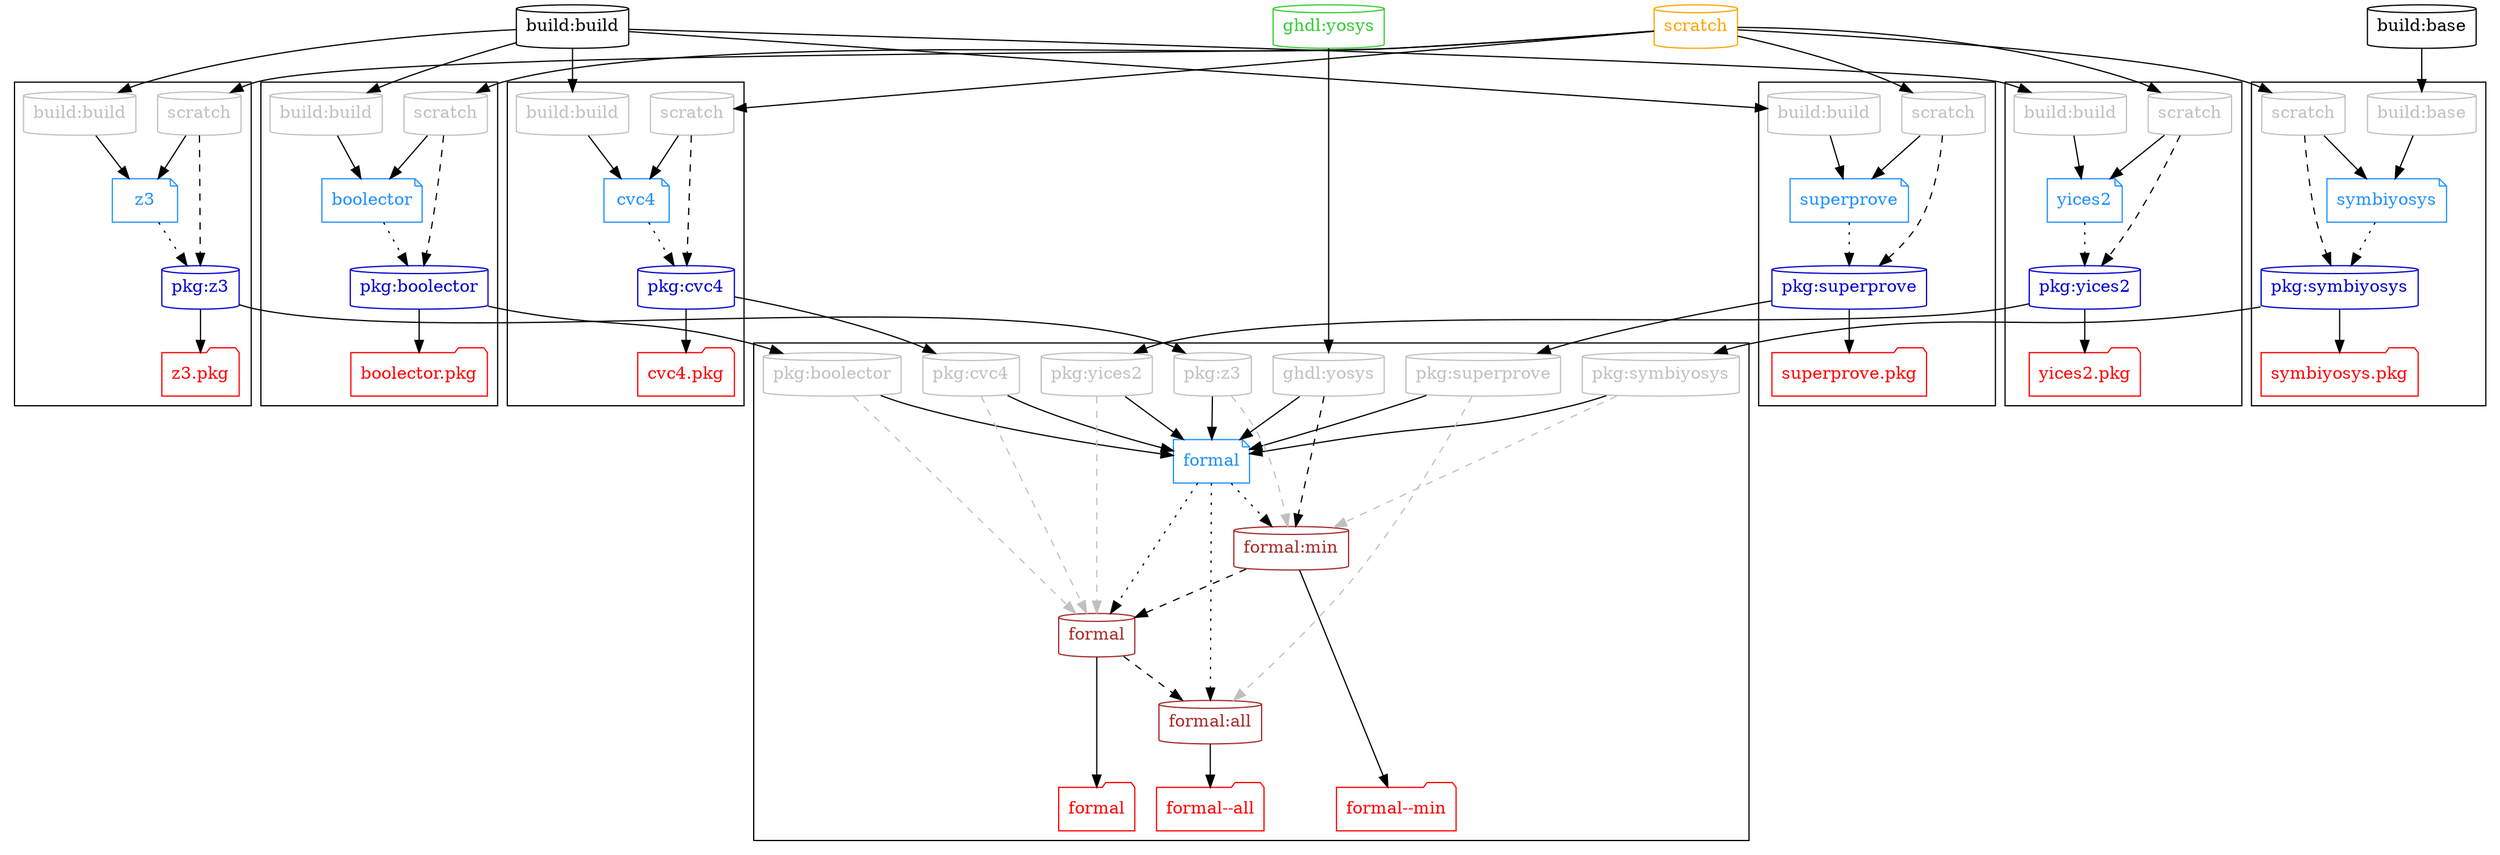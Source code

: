 # Authors:
#   Unai Martinez-Corral
#
# Copyright 2019-2021 Unai Martinez-Corral <unai.martinezcorral@ehu.eus>
#
# Licensed under the Apache License, Version 2.0 (the "License");
# you may not use this file except in compliance with the License.
# You may obtain a copy of the License at
#
#     http://www.apache.org/licenses/LICENSE-2.0
#
# Unless required by applicable law or agreed to in writing, software
# distributed under the License is distributed on an "AS IS" BASIS,
# WITHOUT WARRANTIES OR CONDITIONS OF ANY KIND, either express or implied.
# See the License for the specific language governing permissions and
# limitations under the License.
#
# SPDX-License-Identifier: Apache-2.0

digraph G {

  #splines=polyline; #curved
  newrank=true;

  # Dockerfiles

  { node [shape=note, color=dodgerblue, fontcolor=dodgerblue]
    d_boolector   [label="boolector"];
    d_cvc4        [label="cvc4"];
    d_formal      [label="formal"];
    d_superprove  [label="superprove"];
    d_symbiyosys  [label="symbiyosys"];
    d_yices2      [label="yices2"];
    d_z3          [label="z3"];
  }

  # Images

  { node [shape=cylinder]
    "build:base"
    "build:build"
    { node [color=limegreen, fontcolor=limegreen]
      "ghdl:yosys"
    }
    { node [color=mediumblue, fontcolor=mediumblue]
      "pkg:boolector"
      "pkg:cvc4"
      "pkg:superprove"
      "pkg:symbiyosys"
      "pkg:yices2"
      "pkg:z3"
    }
    { node [color=brown, fontcolor=brown]
      "formal:min"
      "formal"
      "formal:all"
    }
  }

  # External images

  { node [shape=cylinder, color=orange, fontcolor=orange]
    "scratch"
  }

  { rank=same
    "scratch"
    "build:base"
    "build:build"
    "ghdl:yosys"
  }

  # Workflows

  subgraph cluster_boolector {
    { rank=same
      node [shape=cylinder, color=grey, fontcolor=grey]
      "p_boolector_scratch" [label="scratch"]
      "p_boolector_build:build" [label="build:build"]
    }

    d_boolector -> "pkg:boolector" [style=dotted];

    "t_pkg:boolector" [shape=folder, color=red, fontcolor=red, label="boolector.pkg"];

    "pkg:boolector" -> "t_pkg:boolector";
  }

  subgraph cluster_cvc4 {
    { rank=same
      node [shape=cylinder, color=grey, fontcolor=grey]
      "p_cvc4_scratch" [label="scratch"]
      "p_cvc4_build:build" [label="build:build"]
    }

    d_cvc4 -> "pkg:cvc4" [style=dotted];

    "t_pkg:cvc4" [shape=folder, color=red, fontcolor=red, label="cvc4.pkg"];

    "pkg:cvc4" -> "t_pkg:cvc4";
  }

  subgraph cluster_superprove {
    { rank=same
      node [shape=cylinder, color=grey, fontcolor=grey]
      "p_superprove_scratch" [label="scratch"]
      "p_superprove_build:build" [label="build:build"]
    }

    d_superprove -> "pkg:superprove" [style=dotted];

    "t_pkg:superprove" [shape=folder, color=red, fontcolor=red, label="superprove.pkg"];

    "pkg:superprove" -> "t_pkg:superprove";
  }

  subgraph cluster_symbiyosys {
    { rank=same
      node [shape=cylinder, color=grey, fontcolor=grey]
      "p_symbiyosys_scratch" [label="scratch"]
      "p_symbiyosys_build:base" [label="build:base"]
    }

    d_symbiyosys -> "pkg:symbiyosys" [style=dotted];

    "t_pkg:symbiyosys" [shape=folder, color=red, fontcolor=red, label="symbiyosys.pkg"];

    "pkg:symbiyosys" -> "t_pkg:symbiyosys";
  }

  subgraph cluster_yices2 {
    { rank=same
      node [shape=cylinder, color=grey, fontcolor=grey]
      "p_yices2_scratch" [label="scratch"]
      "p_yices2_build:build" [label="build:build"]
    }

    d_yices2 -> "pkg:yices2" [style=dotted];

    "t_pkg:yices2" [shape=folder, color=red, fontcolor=red, label="yices2.pkg"];

    "pkg:yices2" -> "t_pkg:yices2";
  }

  subgraph cluster_z3 {
    { rank=same
      node [shape=cylinder, color=grey, fontcolor=grey]
      "p_z3_scratch" [label="scratch"]
      "p_z3_build:build" [label="build:build"]
    }

    d_z3 -> "pkg:z3" [style=dotted];

    "t_pkg:z3" [shape=folder, color=red, fontcolor=red, label="z3.pkg"];

    "pkg:z3" -> "t_pkg:z3";
  }

  subgraph cluster_formal {
    { rank=same
      node [shape=cylinder, color=grey, fontcolor=grey]
      "p_formal_boolector" [label="pkg:boolector"]
      "p_formal_cvc4" [label="pkg:cvc4"]
      "p_formal_ghdl" [label="ghdl:yosys"]
      "p_formal_symbiyosys" [label="pkg:symbiyosys"]
      "p_formal_superprove" [label="pkg:superprove"]
      "p_formal_z3" [label="pkg:z3"]
      "p_formal_yices2" [label="pkg:yices2"]
    }

    d_formal -> {
      "formal:min",
      "formal",
      "formal:all"
    } [style=dotted];

    { rank=same
      node [shape=folder, color=red, fontcolor=red];
      "t_formal:min" [label="formal--min"];
      "t_formal" [label="formal"];
      "t_formal:all" [label="formal--all"];
    }

    "formal:min" -> "t_formal:min";
    "formal" -> "t_formal";
    "formal:all" -> "t_formal:all";
  }

  { rank=same
    d_boolector
    d_cvc4
    d_superprove
    d_symbiyosys
    d_yices2
    d_z3
  }

  # Dockerfile dependencies

  "build:build" -> "p_boolector_build:build" -> d_boolector;
  "scratch" -> "p_boolector_scratch" -> d_boolector;

  "build:build" -> "p_cvc4_build:build" -> d_cvc4;
  "scratch" -> "p_cvc4_scratch" -> d_cvc4;

  "ghdl:yosys" -> "p_formal_ghdl" -> d_formal;
  "pkg:symbiyosys" -> "p_formal_symbiyosys" -> d_formal;
  "pkg:boolector" -> "p_formal_boolector" -> d_formal;
  "pkg:cvc4" -> "p_formal_cvc4" -> d_formal;
  "pkg:yices2" -> "p_formal_yices2" -> d_formal;
  "pkg:superprove" -> "p_formal_superprove" -> d_formal;
  "pkg:z3" -> "p_formal_z3" -> d_formal;

  "build:base" -> "p_symbiyosys_build:base" -> d_symbiyosys;
  "scratch" -> "p_symbiyosys_scratch" -> d_symbiyosys;

  "build:build" -> "p_superprove_build:build" -> d_superprove;
  "scratch" -> "p_superprove_scratch" -> d_superprove;

  "build:build" -> "p_yices2_build:build" -> d_yices2;
  "scratch" -> "p_yices2_scratch" -> d_yices2;

  "build:build" -> "p_z3_build:build" -> d_z3;
  "scratch" -> "p_z3_scratch" -> d_z3;

  # Image dependencies

  { edge [style=dashed]
    "p_boolector_scratch" -> "pkg:boolector";
    "p_cvc4_scratch" -> "pkg:cvc4";
    "p_formal_ghdl" -> "formal:min" -> "formal" -> "formal:all";
    "p_superprove_scratch" -> "pkg:superprove";
    "p_symbiyosys_scratch" -> "pkg:symbiyosys";
    "p_yices2_scratch" -> "pkg:yices2";
    "p_z3_scratch" -> "pkg:z3";
  }

  { edge [style=dashed, color=grey]
    {
      "p_formal_symbiyosys",
      "p_formal_z3"
    } -> "formal:min";

    {
      "p_formal_boolector",
      "p_formal_cvc4",
      "p_formal_yices2"
    } -> "formal";

    {
      "p_formal_superprove"
    } -> "formal:all";
  }

}
